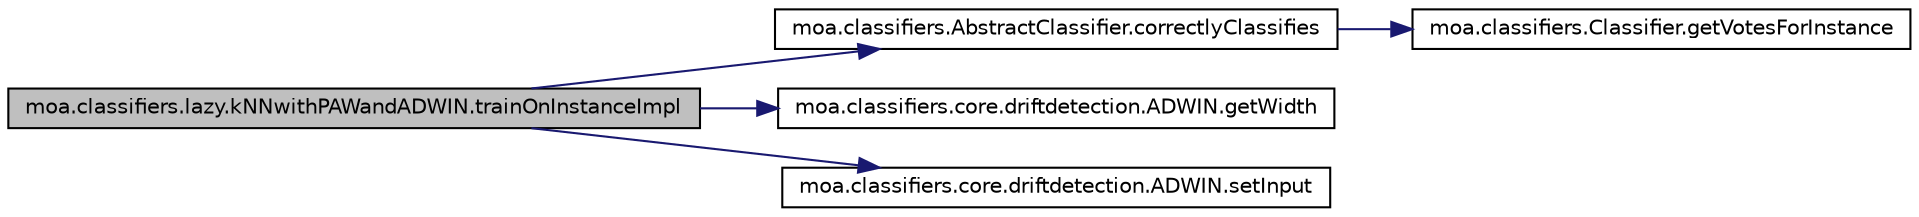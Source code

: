 digraph G
{
  edge [fontname="Helvetica",fontsize="10",labelfontname="Helvetica",labelfontsize="10"];
  node [fontname="Helvetica",fontsize="10",shape=record];
  rankdir=LR;
  Node1 [label="moa.classifiers.lazy.kNNwithPAWandADWIN.trainOnInstanceImpl",height=0.2,width=0.4,color="black", fillcolor="grey75", style="filled" fontcolor="black"];
  Node1 -> Node2 [color="midnightblue",fontsize="10",style="solid",fontname="Helvetica"];
  Node2 [label="moa.classifiers.AbstractClassifier.correctlyClassifies",height=0.2,width=0.4,color="black", fillcolor="white", style="filled",URL="$classmoa_1_1classifiers_1_1AbstractClassifier.html#a0a5d3c3df5b27390f6830fed829540ea",tooltip="Gets whether this classifier correctly classifies an instance."];
  Node2 -> Node3 [color="midnightblue",fontsize="10",style="solid",fontname="Helvetica"];
  Node3 [label="moa.classifiers.Classifier.getVotesForInstance",height=0.2,width=0.4,color="black", fillcolor="white", style="filled",URL="$interfacemoa_1_1classifiers_1_1Classifier.html#a0933ed1199c2b16a8eb8186dabf9a8f9",tooltip="Predicts the class memberships for a given instance."];
  Node1 -> Node4 [color="midnightblue",fontsize="10",style="solid",fontname="Helvetica"];
  Node4 [label="moa.classifiers.core.driftdetection.ADWIN.getWidth",height=0.2,width=0.4,color="black", fillcolor="white", style="filled",URL="$classmoa_1_1classifiers_1_1core_1_1driftdetection_1_1ADWIN.html#a48ff7af682a6c9eed9d14819d31d095e"];
  Node1 -> Node5 [color="midnightblue",fontsize="10",style="solid",fontname="Helvetica"];
  Node5 [label="moa.classifiers.core.driftdetection.ADWIN.setInput",height=0.2,width=0.4,color="black", fillcolor="white", style="filled",URL="$classmoa_1_1classifiers_1_1core_1_1driftdetection_1_1ADWIN.html#a6886f90e814a8f80287757b38a9161ee"];
}
